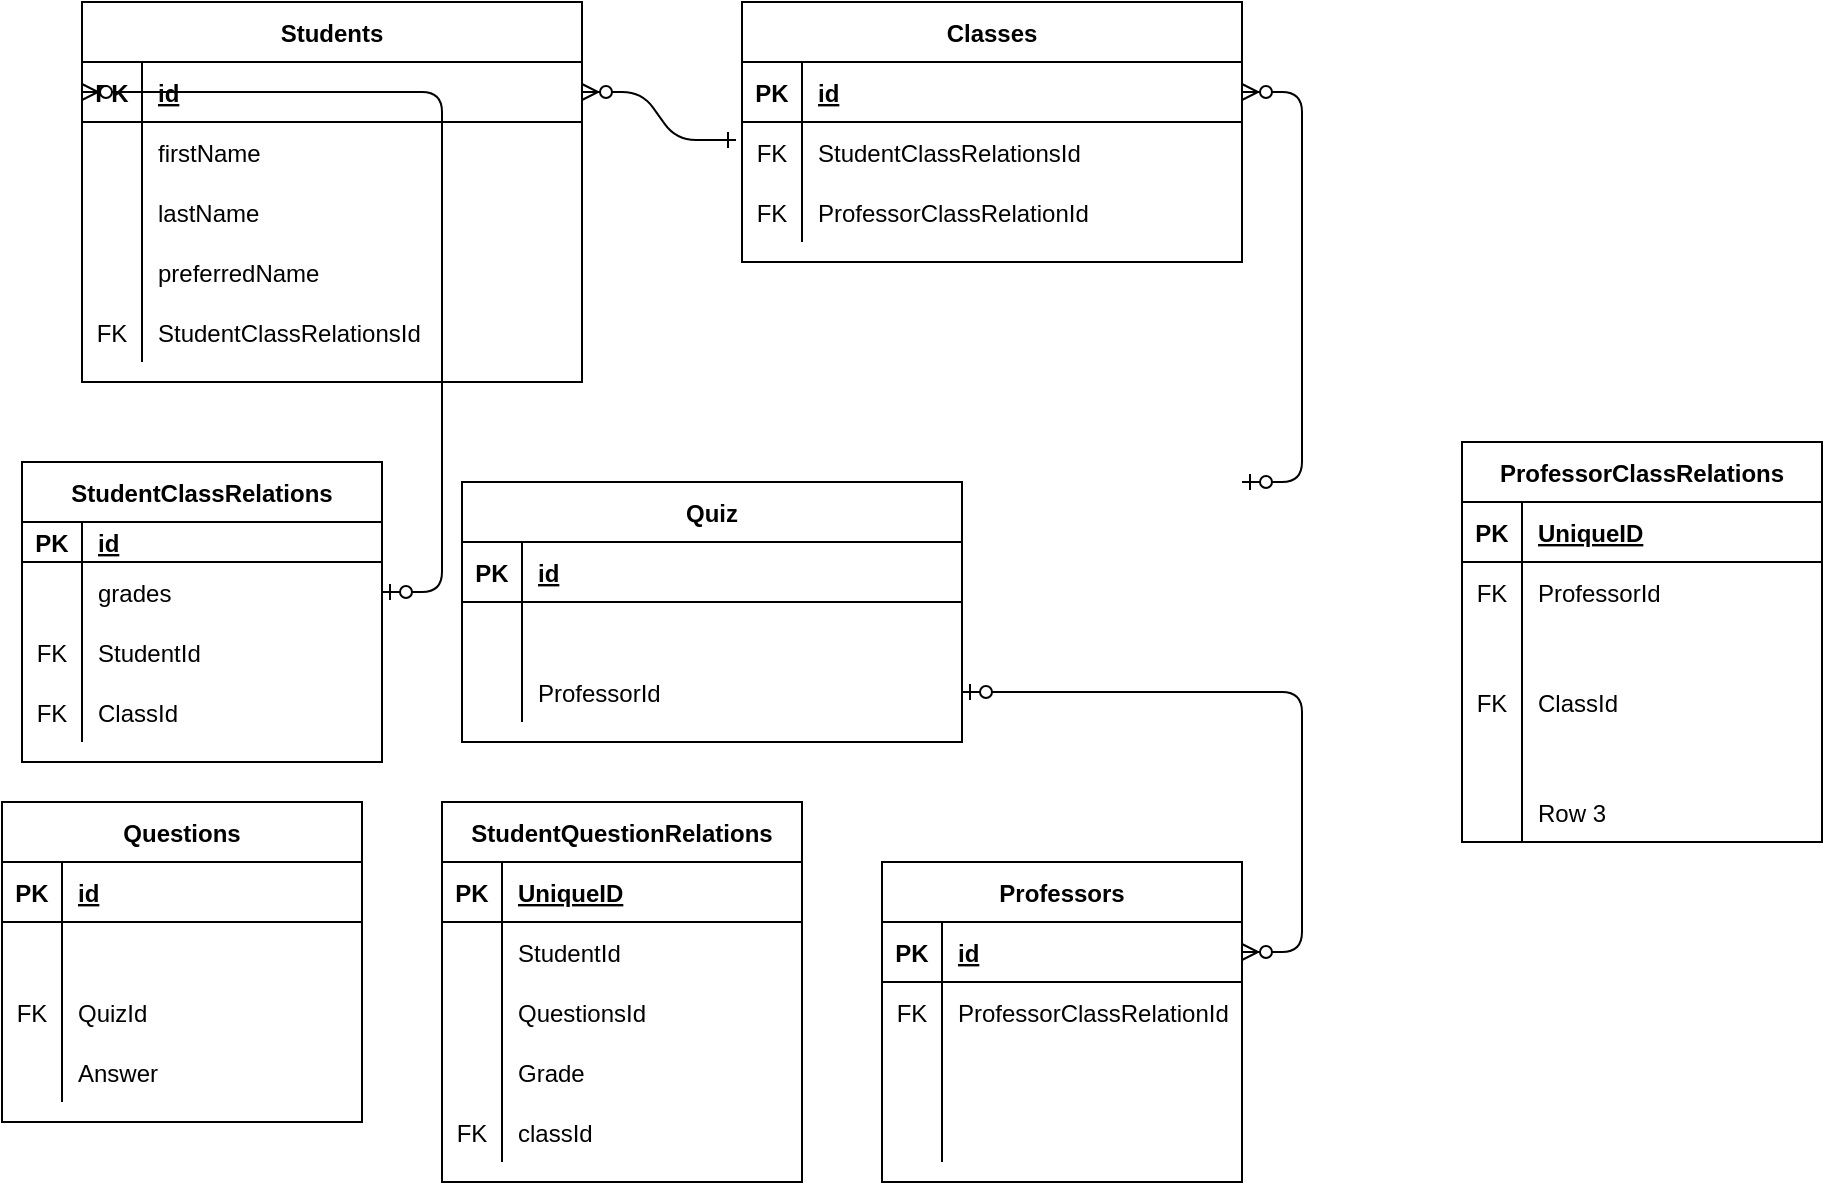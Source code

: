 <mxfile version="14.9.4" type="github">
  <diagram id="R2lEEEUBdFMjLlhIrx00" name="Page-1">
    <mxGraphModel dx="946" dy="566" grid="1" gridSize="10" guides="1" tooltips="1" connect="1" arrows="1" fold="1" page="1" pageScale="1" pageWidth="850" pageHeight="1100" math="0" shadow="0" extFonts="Permanent Marker^https://fonts.googleapis.com/css?family=Permanent+Marker">
      <root>
        <mxCell id="0" />
        <mxCell id="1" parent="0" />
        <mxCell id="C-vyLk0tnHw3VtMMgP7b-1" value="" style="edgeStyle=entityRelationEdgeStyle;endArrow=ERzeroToMany;startArrow=ERone;endFill=1;startFill=0;exitX=-0.012;exitY=0.3;exitDx=0;exitDy=0;exitPerimeter=0;entryX=1;entryY=0.5;entryDx=0;entryDy=0;" parent="1" source="C-vyLk0tnHw3VtMMgP7b-6" target="C-vyLk0tnHw3VtMMgP7b-24" edge="1">
          <mxGeometry width="100" height="100" relative="1" as="geometry">
            <mxPoint x="340" y="720" as="sourcePoint" />
            <mxPoint x="410" y="210" as="targetPoint" />
          </mxGeometry>
        </mxCell>
        <mxCell id="C-vyLk0tnHw3VtMMgP7b-2" value="Classes" style="shape=table;startSize=30;container=1;collapsible=1;childLayout=tableLayout;fixedRows=1;rowLines=0;fontStyle=1;align=center;resizeLast=1;" parent="1" vertex="1">
          <mxGeometry x="450" y="120" width="250" height="130" as="geometry" />
        </mxCell>
        <mxCell id="C-vyLk0tnHw3VtMMgP7b-3" value="" style="shape=partialRectangle;collapsible=0;dropTarget=0;pointerEvents=0;fillColor=none;points=[[0,0.5],[1,0.5]];portConstraint=eastwest;top=0;left=0;right=0;bottom=1;" parent="C-vyLk0tnHw3VtMMgP7b-2" vertex="1">
          <mxGeometry y="30" width="250" height="30" as="geometry" />
        </mxCell>
        <mxCell id="C-vyLk0tnHw3VtMMgP7b-4" value="PK" style="shape=partialRectangle;overflow=hidden;connectable=0;fillColor=none;top=0;left=0;bottom=0;right=0;fontStyle=1;" parent="C-vyLk0tnHw3VtMMgP7b-3" vertex="1">
          <mxGeometry width="30" height="30" as="geometry" />
        </mxCell>
        <mxCell id="C-vyLk0tnHw3VtMMgP7b-5" value="id" style="shape=partialRectangle;overflow=hidden;connectable=0;fillColor=none;top=0;left=0;bottom=0;right=0;align=left;spacingLeft=6;fontStyle=5;" parent="C-vyLk0tnHw3VtMMgP7b-3" vertex="1">
          <mxGeometry x="30" width="220" height="30" as="geometry" />
        </mxCell>
        <mxCell id="C-vyLk0tnHw3VtMMgP7b-6" value="" style="shape=partialRectangle;collapsible=0;dropTarget=0;pointerEvents=0;fillColor=none;points=[[0,0.5],[1,0.5]];portConstraint=eastwest;top=0;left=0;right=0;bottom=0;" parent="C-vyLk0tnHw3VtMMgP7b-2" vertex="1">
          <mxGeometry y="60" width="250" height="30" as="geometry" />
        </mxCell>
        <mxCell id="C-vyLk0tnHw3VtMMgP7b-7" value="FK" style="shape=partialRectangle;overflow=hidden;connectable=0;fillColor=none;top=0;left=0;bottom=0;right=0;" parent="C-vyLk0tnHw3VtMMgP7b-6" vertex="1">
          <mxGeometry width="30" height="30" as="geometry" />
        </mxCell>
        <mxCell id="C-vyLk0tnHw3VtMMgP7b-8" value="StudentClassRelationsId" style="shape=partialRectangle;overflow=hidden;connectable=0;fillColor=none;top=0;left=0;bottom=0;right=0;align=left;spacingLeft=6;" parent="C-vyLk0tnHw3VtMMgP7b-6" vertex="1">
          <mxGeometry x="30" width="220" height="30" as="geometry" />
        </mxCell>
        <mxCell id="C-vyLk0tnHw3VtMMgP7b-9" value="" style="shape=partialRectangle;collapsible=0;dropTarget=0;pointerEvents=0;fillColor=none;points=[[0,0.5],[1,0.5]];portConstraint=eastwest;top=0;left=0;right=0;bottom=0;" parent="C-vyLk0tnHw3VtMMgP7b-2" vertex="1">
          <mxGeometry y="90" width="250" height="30" as="geometry" />
        </mxCell>
        <mxCell id="C-vyLk0tnHw3VtMMgP7b-10" value="FK" style="shape=partialRectangle;overflow=hidden;connectable=0;fillColor=none;top=0;left=0;bottom=0;right=0;" parent="C-vyLk0tnHw3VtMMgP7b-9" vertex="1">
          <mxGeometry width="30" height="30" as="geometry" />
        </mxCell>
        <mxCell id="C-vyLk0tnHw3VtMMgP7b-11" value="ProfessorClassRelationId" style="shape=partialRectangle;overflow=hidden;connectable=0;fillColor=none;top=0;left=0;bottom=0;right=0;align=left;spacingLeft=6;" parent="C-vyLk0tnHw3VtMMgP7b-9" vertex="1">
          <mxGeometry x="30" width="220" height="30" as="geometry" />
        </mxCell>
        <mxCell id="C-vyLk0tnHw3VtMMgP7b-13" value="Quiz" style="shape=table;startSize=30;container=1;collapsible=1;childLayout=tableLayout;fixedRows=1;rowLines=0;fontStyle=1;align=center;resizeLast=1;" parent="1" vertex="1">
          <mxGeometry x="310" y="360" width="250" height="130" as="geometry" />
        </mxCell>
        <mxCell id="C-vyLk0tnHw3VtMMgP7b-14" value="" style="shape=partialRectangle;collapsible=0;dropTarget=0;pointerEvents=0;fillColor=none;points=[[0,0.5],[1,0.5]];portConstraint=eastwest;top=0;left=0;right=0;bottom=1;" parent="C-vyLk0tnHw3VtMMgP7b-13" vertex="1">
          <mxGeometry y="30" width="250" height="30" as="geometry" />
        </mxCell>
        <mxCell id="C-vyLk0tnHw3VtMMgP7b-15" value="PK" style="shape=partialRectangle;overflow=hidden;connectable=0;fillColor=none;top=0;left=0;bottom=0;right=0;fontStyle=1;" parent="C-vyLk0tnHw3VtMMgP7b-14" vertex="1">
          <mxGeometry width="30" height="30" as="geometry" />
        </mxCell>
        <mxCell id="C-vyLk0tnHw3VtMMgP7b-16" value="id" style="shape=partialRectangle;overflow=hidden;connectable=0;fillColor=none;top=0;left=0;bottom=0;right=0;align=left;spacingLeft=6;fontStyle=5;" parent="C-vyLk0tnHw3VtMMgP7b-14" vertex="1">
          <mxGeometry x="30" width="220" height="30" as="geometry" />
        </mxCell>
        <mxCell id="C-vyLk0tnHw3VtMMgP7b-17" value="" style="shape=partialRectangle;collapsible=0;dropTarget=0;pointerEvents=0;fillColor=none;points=[[0,0.5],[1,0.5]];portConstraint=eastwest;top=0;left=0;right=0;bottom=0;" parent="C-vyLk0tnHw3VtMMgP7b-13" vertex="1">
          <mxGeometry y="60" width="250" height="30" as="geometry" />
        </mxCell>
        <mxCell id="C-vyLk0tnHw3VtMMgP7b-18" value="" style="shape=partialRectangle;overflow=hidden;connectable=0;fillColor=none;top=0;left=0;bottom=0;right=0;" parent="C-vyLk0tnHw3VtMMgP7b-17" vertex="1">
          <mxGeometry width="30" height="30" as="geometry" />
        </mxCell>
        <mxCell id="C-vyLk0tnHw3VtMMgP7b-19" value="" style="shape=partialRectangle;overflow=hidden;connectable=0;fillColor=none;top=0;left=0;bottom=0;right=0;align=left;spacingLeft=6;" parent="C-vyLk0tnHw3VtMMgP7b-17" vertex="1">
          <mxGeometry x="30" width="220" height="30" as="geometry" />
        </mxCell>
        <mxCell id="C-vyLk0tnHw3VtMMgP7b-20" value="" style="shape=partialRectangle;collapsible=0;dropTarget=0;pointerEvents=0;fillColor=none;points=[[0,0.5],[1,0.5]];portConstraint=eastwest;top=0;left=0;right=0;bottom=0;" parent="C-vyLk0tnHw3VtMMgP7b-13" vertex="1">
          <mxGeometry y="90" width="250" height="30" as="geometry" />
        </mxCell>
        <mxCell id="C-vyLk0tnHw3VtMMgP7b-21" value="" style="shape=partialRectangle;overflow=hidden;connectable=0;fillColor=none;top=0;left=0;bottom=0;right=0;" parent="C-vyLk0tnHw3VtMMgP7b-20" vertex="1">
          <mxGeometry width="30" height="30" as="geometry" />
        </mxCell>
        <mxCell id="C-vyLk0tnHw3VtMMgP7b-22" value="ProfessorId" style="shape=partialRectangle;overflow=hidden;connectable=0;fillColor=none;top=0;left=0;bottom=0;right=0;align=left;spacingLeft=6;" parent="C-vyLk0tnHw3VtMMgP7b-20" vertex="1">
          <mxGeometry x="30" width="220" height="30" as="geometry" />
        </mxCell>
        <mxCell id="C-vyLk0tnHw3VtMMgP7b-23" value="Students" style="shape=table;startSize=30;container=1;collapsible=1;childLayout=tableLayout;fixedRows=1;rowLines=0;fontStyle=1;align=center;resizeLast=1;" parent="1" vertex="1">
          <mxGeometry x="120" y="120" width="250" height="190" as="geometry" />
        </mxCell>
        <mxCell id="C-vyLk0tnHw3VtMMgP7b-24" value="" style="shape=partialRectangle;collapsible=0;dropTarget=0;pointerEvents=0;fillColor=none;points=[[0,0.5],[1,0.5]];portConstraint=eastwest;top=0;left=0;right=0;bottom=1;" parent="C-vyLk0tnHw3VtMMgP7b-23" vertex="1">
          <mxGeometry y="30" width="250" height="30" as="geometry" />
        </mxCell>
        <mxCell id="C-vyLk0tnHw3VtMMgP7b-25" value="PK" style="shape=partialRectangle;overflow=hidden;connectable=0;fillColor=none;top=0;left=0;bottom=0;right=0;fontStyle=1;" parent="C-vyLk0tnHw3VtMMgP7b-24" vertex="1">
          <mxGeometry width="30" height="30" as="geometry" />
        </mxCell>
        <mxCell id="C-vyLk0tnHw3VtMMgP7b-26" value="id" style="shape=partialRectangle;overflow=hidden;connectable=0;fillColor=none;top=0;left=0;bottom=0;right=0;align=left;spacingLeft=6;fontStyle=5;" parent="C-vyLk0tnHw3VtMMgP7b-24" vertex="1">
          <mxGeometry x="30" width="220" height="30" as="geometry" />
        </mxCell>
        <mxCell id="C-vyLk0tnHw3VtMMgP7b-27" value="" style="shape=partialRectangle;collapsible=0;dropTarget=0;pointerEvents=0;fillColor=none;points=[[0,0.5],[1,0.5]];portConstraint=eastwest;top=0;left=0;right=0;bottom=0;" parent="C-vyLk0tnHw3VtMMgP7b-23" vertex="1">
          <mxGeometry y="60" width="250" height="30" as="geometry" />
        </mxCell>
        <mxCell id="C-vyLk0tnHw3VtMMgP7b-28" value="" style="shape=partialRectangle;overflow=hidden;connectable=0;fillColor=none;top=0;left=0;bottom=0;right=0;" parent="C-vyLk0tnHw3VtMMgP7b-27" vertex="1">
          <mxGeometry width="30" height="30" as="geometry" />
        </mxCell>
        <mxCell id="C-vyLk0tnHw3VtMMgP7b-29" value="firstName" style="shape=partialRectangle;overflow=hidden;connectable=0;fillColor=none;top=0;left=0;bottom=0;right=0;align=left;spacingLeft=6;" parent="C-vyLk0tnHw3VtMMgP7b-27" vertex="1">
          <mxGeometry x="30" width="220" height="30" as="geometry" />
        </mxCell>
        <mxCell id="ebTc3MK6ut321CXiyB3T-9" style="shape=partialRectangle;collapsible=0;dropTarget=0;pointerEvents=0;fillColor=none;points=[[0,0.5],[1,0.5]];portConstraint=eastwest;top=0;left=0;right=0;bottom=0;" parent="C-vyLk0tnHw3VtMMgP7b-23" vertex="1">
          <mxGeometry y="90" width="250" height="30" as="geometry" />
        </mxCell>
        <mxCell id="ebTc3MK6ut321CXiyB3T-10" style="shape=partialRectangle;overflow=hidden;connectable=0;fillColor=none;top=0;left=0;bottom=0;right=0;" parent="ebTc3MK6ut321CXiyB3T-9" vertex="1">
          <mxGeometry width="30" height="30" as="geometry" />
        </mxCell>
        <mxCell id="ebTc3MK6ut321CXiyB3T-11" value="lastName" style="shape=partialRectangle;overflow=hidden;connectable=0;fillColor=none;top=0;left=0;bottom=0;right=0;align=left;spacingLeft=6;" parent="ebTc3MK6ut321CXiyB3T-9" vertex="1">
          <mxGeometry x="30" width="220" height="30" as="geometry" />
        </mxCell>
        <mxCell id="ebTc3MK6ut321CXiyB3T-12" style="shape=partialRectangle;collapsible=0;dropTarget=0;pointerEvents=0;fillColor=none;points=[[0,0.5],[1,0.5]];portConstraint=eastwest;top=0;left=0;right=0;bottom=0;" parent="C-vyLk0tnHw3VtMMgP7b-23" vertex="1">
          <mxGeometry y="120" width="250" height="30" as="geometry" />
        </mxCell>
        <mxCell id="ebTc3MK6ut321CXiyB3T-13" style="shape=partialRectangle;overflow=hidden;connectable=0;fillColor=none;top=0;left=0;bottom=0;right=0;" parent="ebTc3MK6ut321CXiyB3T-12" vertex="1">
          <mxGeometry width="30" height="30" as="geometry" />
        </mxCell>
        <mxCell id="ebTc3MK6ut321CXiyB3T-14" value="preferredName" style="shape=partialRectangle;overflow=hidden;connectable=0;fillColor=none;top=0;left=0;bottom=0;right=0;align=left;spacingLeft=6;" parent="ebTc3MK6ut321CXiyB3T-12" vertex="1">
          <mxGeometry x="30" width="220" height="30" as="geometry" />
        </mxCell>
        <mxCell id="ebTc3MK6ut321CXiyB3T-15" style="shape=partialRectangle;collapsible=0;dropTarget=0;pointerEvents=0;fillColor=none;points=[[0,0.5],[1,0.5]];portConstraint=eastwest;top=0;left=0;right=0;bottom=0;" parent="C-vyLk0tnHw3VtMMgP7b-23" vertex="1">
          <mxGeometry y="150" width="250" height="30" as="geometry" />
        </mxCell>
        <mxCell id="ebTc3MK6ut321CXiyB3T-16" value="FK" style="shape=partialRectangle;overflow=hidden;connectable=0;fillColor=none;top=0;left=0;bottom=0;right=0;" parent="ebTc3MK6ut321CXiyB3T-15" vertex="1">
          <mxGeometry width="30" height="30" as="geometry" />
        </mxCell>
        <mxCell id="ebTc3MK6ut321CXiyB3T-17" value="StudentClassRelationsId" style="shape=partialRectangle;overflow=hidden;connectable=0;fillColor=none;top=0;left=0;bottom=0;right=0;align=left;spacingLeft=6;" parent="ebTc3MK6ut321CXiyB3T-15" vertex="1">
          <mxGeometry x="30" width="220" height="30" as="geometry" />
        </mxCell>
        <mxCell id="ebTc3MK6ut321CXiyB3T-18" value="StudentClassRelations" style="shape=table;startSize=30;container=1;collapsible=1;childLayout=tableLayout;fixedRows=1;rowLines=0;fontStyle=1;align=center;resizeLast=1;" parent="1" vertex="1">
          <mxGeometry x="90" y="350" width="180" height="150" as="geometry" />
        </mxCell>
        <mxCell id="ebTc3MK6ut321CXiyB3T-19" value="" style="shape=partialRectangle;collapsible=0;dropTarget=0;pointerEvents=0;fillColor=none;top=0;left=0;bottom=1;right=0;points=[[0,0.5],[1,0.5]];portConstraint=eastwest;" parent="ebTc3MK6ut321CXiyB3T-18" vertex="1">
          <mxGeometry y="30" width="180" height="20" as="geometry" />
        </mxCell>
        <mxCell id="ebTc3MK6ut321CXiyB3T-20" value="PK" style="shape=partialRectangle;connectable=0;fillColor=none;top=0;left=0;bottom=0;right=0;fontStyle=1;overflow=hidden;" parent="ebTc3MK6ut321CXiyB3T-19" vertex="1">
          <mxGeometry width="30" height="20" as="geometry" />
        </mxCell>
        <mxCell id="ebTc3MK6ut321CXiyB3T-21" value="id" style="shape=partialRectangle;connectable=0;fillColor=none;top=0;left=0;bottom=0;right=0;align=left;spacingLeft=6;fontStyle=5;overflow=hidden;" parent="ebTc3MK6ut321CXiyB3T-19" vertex="1">
          <mxGeometry x="30" width="150" height="20" as="geometry" />
        </mxCell>
        <mxCell id="ebTc3MK6ut321CXiyB3T-22" value="" style="shape=partialRectangle;collapsible=0;dropTarget=0;pointerEvents=0;fillColor=none;top=0;left=0;bottom=0;right=0;points=[[0,0.5],[1,0.5]];portConstraint=eastwest;" parent="ebTc3MK6ut321CXiyB3T-18" vertex="1">
          <mxGeometry y="50" width="180" height="30" as="geometry" />
        </mxCell>
        <mxCell id="ebTc3MK6ut321CXiyB3T-23" value="" style="shape=partialRectangle;connectable=0;fillColor=none;top=0;left=0;bottom=0;right=0;editable=1;overflow=hidden;" parent="ebTc3MK6ut321CXiyB3T-22" vertex="1">
          <mxGeometry width="30" height="30" as="geometry" />
        </mxCell>
        <mxCell id="ebTc3MK6ut321CXiyB3T-24" value="grades" style="shape=partialRectangle;connectable=0;fillColor=none;top=0;left=0;bottom=0;right=0;align=left;spacingLeft=6;overflow=hidden;" parent="ebTc3MK6ut321CXiyB3T-22" vertex="1">
          <mxGeometry x="30" width="150" height="30" as="geometry" />
        </mxCell>
        <mxCell id="ebTc3MK6ut321CXiyB3T-25" value="" style="shape=partialRectangle;collapsible=0;dropTarget=0;pointerEvents=0;fillColor=none;top=0;left=0;bottom=0;right=0;points=[[0,0.5],[1,0.5]];portConstraint=eastwest;" parent="ebTc3MK6ut321CXiyB3T-18" vertex="1">
          <mxGeometry y="80" width="180" height="30" as="geometry" />
        </mxCell>
        <mxCell id="ebTc3MK6ut321CXiyB3T-26" value="FK" style="shape=partialRectangle;connectable=0;fillColor=none;top=0;left=0;bottom=0;right=0;editable=1;overflow=hidden;" parent="ebTc3MK6ut321CXiyB3T-25" vertex="1">
          <mxGeometry width="30" height="30" as="geometry" />
        </mxCell>
        <mxCell id="ebTc3MK6ut321CXiyB3T-27" value="StudentId" style="shape=partialRectangle;connectable=0;fillColor=none;top=0;left=0;bottom=0;right=0;align=left;spacingLeft=6;overflow=hidden;" parent="ebTc3MK6ut321CXiyB3T-25" vertex="1">
          <mxGeometry x="30" width="150" height="30" as="geometry" />
        </mxCell>
        <mxCell id="ebTc3MK6ut321CXiyB3T-28" value="" style="shape=partialRectangle;collapsible=0;dropTarget=0;pointerEvents=0;fillColor=none;top=0;left=0;bottom=0;right=0;points=[[0,0.5],[1,0.5]];portConstraint=eastwest;" parent="ebTc3MK6ut321CXiyB3T-18" vertex="1">
          <mxGeometry y="110" width="180" height="30" as="geometry" />
        </mxCell>
        <mxCell id="ebTc3MK6ut321CXiyB3T-29" value="FK" style="shape=partialRectangle;connectable=0;fillColor=none;top=0;left=0;bottom=0;right=0;editable=1;overflow=hidden;" parent="ebTc3MK6ut321CXiyB3T-28" vertex="1">
          <mxGeometry width="30" height="30" as="geometry" />
        </mxCell>
        <mxCell id="ebTc3MK6ut321CXiyB3T-30" value="ClassId" style="shape=partialRectangle;connectable=0;fillColor=none;top=0;left=0;bottom=0;right=0;align=left;spacingLeft=6;overflow=hidden;" parent="ebTc3MK6ut321CXiyB3T-28" vertex="1">
          <mxGeometry x="30" width="150" height="30" as="geometry" />
        </mxCell>
        <mxCell id="ebTc3MK6ut321CXiyB3T-44" value="Questions" style="shape=table;startSize=30;container=1;collapsible=1;childLayout=tableLayout;fixedRows=1;rowLines=0;fontStyle=1;align=center;resizeLast=1;" parent="1" vertex="1">
          <mxGeometry x="80" y="520" width="180" height="160" as="geometry" />
        </mxCell>
        <mxCell id="ebTc3MK6ut321CXiyB3T-45" value="" style="shape=partialRectangle;collapsible=0;dropTarget=0;pointerEvents=0;fillColor=none;top=0;left=0;bottom=1;right=0;points=[[0,0.5],[1,0.5]];portConstraint=eastwest;" parent="ebTc3MK6ut321CXiyB3T-44" vertex="1">
          <mxGeometry y="30" width="180" height="30" as="geometry" />
        </mxCell>
        <mxCell id="ebTc3MK6ut321CXiyB3T-46" value="PK" style="shape=partialRectangle;connectable=0;fillColor=none;top=0;left=0;bottom=0;right=0;fontStyle=1;overflow=hidden;" parent="ebTc3MK6ut321CXiyB3T-45" vertex="1">
          <mxGeometry width="30" height="30" as="geometry" />
        </mxCell>
        <mxCell id="ebTc3MK6ut321CXiyB3T-47" value="id" style="shape=partialRectangle;connectable=0;fillColor=none;top=0;left=0;bottom=0;right=0;align=left;spacingLeft=6;fontStyle=5;overflow=hidden;" parent="ebTc3MK6ut321CXiyB3T-45" vertex="1">
          <mxGeometry x="30" width="150" height="30" as="geometry" />
        </mxCell>
        <mxCell id="ebTc3MK6ut321CXiyB3T-48" value="" style="shape=partialRectangle;collapsible=0;dropTarget=0;pointerEvents=0;fillColor=none;top=0;left=0;bottom=0;right=0;points=[[0,0.5],[1,0.5]];portConstraint=eastwest;" parent="ebTc3MK6ut321CXiyB3T-44" vertex="1">
          <mxGeometry y="60" width="180" height="30" as="geometry" />
        </mxCell>
        <mxCell id="ebTc3MK6ut321CXiyB3T-49" value="" style="shape=partialRectangle;connectable=0;fillColor=none;top=0;left=0;bottom=0;right=0;editable=1;overflow=hidden;" parent="ebTc3MK6ut321CXiyB3T-48" vertex="1">
          <mxGeometry width="30" height="30" as="geometry" />
        </mxCell>
        <mxCell id="ebTc3MK6ut321CXiyB3T-50" value="" style="shape=partialRectangle;connectable=0;fillColor=none;top=0;left=0;bottom=0;right=0;align=left;spacingLeft=6;overflow=hidden;" parent="ebTc3MK6ut321CXiyB3T-48" vertex="1">
          <mxGeometry x="30" width="150" height="30" as="geometry" />
        </mxCell>
        <mxCell id="ebTc3MK6ut321CXiyB3T-51" value="" style="shape=partialRectangle;collapsible=0;dropTarget=0;pointerEvents=0;fillColor=none;top=0;left=0;bottom=0;right=0;points=[[0,0.5],[1,0.5]];portConstraint=eastwest;" parent="ebTc3MK6ut321CXiyB3T-44" vertex="1">
          <mxGeometry y="90" width="180" height="30" as="geometry" />
        </mxCell>
        <mxCell id="ebTc3MK6ut321CXiyB3T-52" value="FK" style="shape=partialRectangle;connectable=0;fillColor=none;top=0;left=0;bottom=0;right=0;editable=1;overflow=hidden;" parent="ebTc3MK6ut321CXiyB3T-51" vertex="1">
          <mxGeometry width="30" height="30" as="geometry" />
        </mxCell>
        <mxCell id="ebTc3MK6ut321CXiyB3T-53" value="QuizId" style="shape=partialRectangle;connectable=0;fillColor=none;top=0;left=0;bottom=0;right=0;align=left;spacingLeft=6;overflow=hidden;" parent="ebTc3MK6ut321CXiyB3T-51" vertex="1">
          <mxGeometry x="30" width="150" height="30" as="geometry" />
        </mxCell>
        <mxCell id="ebTc3MK6ut321CXiyB3T-54" value="" style="shape=partialRectangle;collapsible=0;dropTarget=0;pointerEvents=0;fillColor=none;top=0;left=0;bottom=0;right=0;points=[[0,0.5],[1,0.5]];portConstraint=eastwest;" parent="ebTc3MK6ut321CXiyB3T-44" vertex="1">
          <mxGeometry y="120" width="180" height="30" as="geometry" />
        </mxCell>
        <mxCell id="ebTc3MK6ut321CXiyB3T-55" value="" style="shape=partialRectangle;connectable=0;fillColor=none;top=0;left=0;bottom=0;right=0;editable=1;overflow=hidden;" parent="ebTc3MK6ut321CXiyB3T-54" vertex="1">
          <mxGeometry width="30" height="30" as="geometry" />
        </mxCell>
        <mxCell id="ebTc3MK6ut321CXiyB3T-56" value="Answer" style="shape=partialRectangle;connectable=0;fillColor=none;top=0;left=0;bottom=0;right=0;align=left;spacingLeft=6;overflow=hidden;" parent="ebTc3MK6ut321CXiyB3T-54" vertex="1">
          <mxGeometry x="30" width="150" height="30" as="geometry" />
        </mxCell>
        <mxCell id="ebTc3MK6ut321CXiyB3T-57" value="" style="edgeStyle=entityRelationEdgeStyle;fontSize=12;html=1;endArrow=ERzeroToMany;startArrow=ERzeroToOne;entryX=1;entryY=0.5;entryDx=0;entryDy=0;" parent="1" target="C-vyLk0tnHw3VtMMgP7b-3" edge="1">
          <mxGeometry width="100" height="100" relative="1" as="geometry">
            <mxPoint x="700" y="360" as="sourcePoint" />
            <mxPoint x="810" y="230" as="targetPoint" />
          </mxGeometry>
        </mxCell>
        <mxCell id="ebTc3MK6ut321CXiyB3T-60" value="" style="edgeStyle=entityRelationEdgeStyle;fontSize=12;html=1;endArrow=ERzeroToMany;startArrow=ERzeroToOne;entryX=0;entryY=0.5;entryDx=0;entryDy=0;" parent="1" source="ebTc3MK6ut321CXiyB3T-22" target="C-vyLk0tnHw3VtMMgP7b-24" edge="1">
          <mxGeometry width="100" height="100" relative="1" as="geometry">
            <mxPoint x="110" y="485" as="sourcePoint" />
            <mxPoint x="140" y="440" as="targetPoint" />
          </mxGeometry>
        </mxCell>
        <mxCell id="ebTc3MK6ut321CXiyB3T-61" value="Professors" style="shape=table;startSize=30;container=1;collapsible=1;childLayout=tableLayout;fixedRows=1;rowLines=0;fontStyle=1;align=center;resizeLast=1;" parent="1" vertex="1">
          <mxGeometry x="520" y="550" width="180" height="160" as="geometry" />
        </mxCell>
        <mxCell id="ebTc3MK6ut321CXiyB3T-62" value="" style="shape=partialRectangle;collapsible=0;dropTarget=0;pointerEvents=0;fillColor=none;top=0;left=0;bottom=1;right=0;points=[[0,0.5],[1,0.5]];portConstraint=eastwest;" parent="ebTc3MK6ut321CXiyB3T-61" vertex="1">
          <mxGeometry y="30" width="180" height="30" as="geometry" />
        </mxCell>
        <mxCell id="ebTc3MK6ut321CXiyB3T-63" value="PK" style="shape=partialRectangle;connectable=0;fillColor=none;top=0;left=0;bottom=0;right=0;fontStyle=1;overflow=hidden;" parent="ebTc3MK6ut321CXiyB3T-62" vertex="1">
          <mxGeometry width="30" height="30" as="geometry" />
        </mxCell>
        <mxCell id="ebTc3MK6ut321CXiyB3T-64" value="id" style="shape=partialRectangle;connectable=0;fillColor=none;top=0;left=0;bottom=0;right=0;align=left;spacingLeft=6;fontStyle=5;overflow=hidden;" parent="ebTc3MK6ut321CXiyB3T-62" vertex="1">
          <mxGeometry x="30" width="150" height="30" as="geometry" />
        </mxCell>
        <mxCell id="ebTc3MK6ut321CXiyB3T-65" value="" style="shape=partialRectangle;collapsible=0;dropTarget=0;pointerEvents=0;fillColor=none;top=0;left=0;bottom=0;right=0;points=[[0,0.5],[1,0.5]];portConstraint=eastwest;" parent="ebTc3MK6ut321CXiyB3T-61" vertex="1">
          <mxGeometry y="60" width="180" height="30" as="geometry" />
        </mxCell>
        <mxCell id="ebTc3MK6ut321CXiyB3T-66" value="FK" style="shape=partialRectangle;connectable=0;fillColor=none;top=0;left=0;bottom=0;right=0;editable=1;overflow=hidden;" parent="ebTc3MK6ut321CXiyB3T-65" vertex="1">
          <mxGeometry width="30" height="30" as="geometry" />
        </mxCell>
        <mxCell id="ebTc3MK6ut321CXiyB3T-67" value="ProfessorClassRelationId" style="shape=partialRectangle;connectable=0;fillColor=none;top=0;left=0;bottom=0;right=0;align=left;spacingLeft=6;overflow=hidden;" parent="ebTc3MK6ut321CXiyB3T-65" vertex="1">
          <mxGeometry x="30" width="150" height="30" as="geometry" />
        </mxCell>
        <mxCell id="ebTc3MK6ut321CXiyB3T-68" value="" style="shape=partialRectangle;collapsible=0;dropTarget=0;pointerEvents=0;fillColor=none;top=0;left=0;bottom=0;right=0;points=[[0,0.5],[1,0.5]];portConstraint=eastwest;" parent="ebTc3MK6ut321CXiyB3T-61" vertex="1">
          <mxGeometry y="90" width="180" height="30" as="geometry" />
        </mxCell>
        <mxCell id="ebTc3MK6ut321CXiyB3T-69" value="" style="shape=partialRectangle;connectable=0;fillColor=none;top=0;left=0;bottom=0;right=0;editable=1;overflow=hidden;" parent="ebTc3MK6ut321CXiyB3T-68" vertex="1">
          <mxGeometry width="30" height="30" as="geometry" />
        </mxCell>
        <mxCell id="ebTc3MK6ut321CXiyB3T-70" value="" style="shape=partialRectangle;connectable=0;fillColor=none;top=0;left=0;bottom=0;right=0;align=left;spacingLeft=6;overflow=hidden;" parent="ebTc3MK6ut321CXiyB3T-68" vertex="1">
          <mxGeometry x="30" width="150" height="30" as="geometry" />
        </mxCell>
        <mxCell id="ebTc3MK6ut321CXiyB3T-71" value="" style="shape=partialRectangle;collapsible=0;dropTarget=0;pointerEvents=0;fillColor=none;top=0;left=0;bottom=0;right=0;points=[[0,0.5],[1,0.5]];portConstraint=eastwest;" parent="ebTc3MK6ut321CXiyB3T-61" vertex="1">
          <mxGeometry y="120" width="180" height="30" as="geometry" />
        </mxCell>
        <mxCell id="ebTc3MK6ut321CXiyB3T-72" value="" style="shape=partialRectangle;connectable=0;fillColor=none;top=0;left=0;bottom=0;right=0;editable=1;overflow=hidden;" parent="ebTc3MK6ut321CXiyB3T-71" vertex="1">
          <mxGeometry width="30" height="30" as="geometry" />
        </mxCell>
        <mxCell id="ebTc3MK6ut321CXiyB3T-73" value="" style="shape=partialRectangle;connectable=0;fillColor=none;top=0;left=0;bottom=0;right=0;align=left;spacingLeft=6;overflow=hidden;" parent="ebTc3MK6ut321CXiyB3T-71" vertex="1">
          <mxGeometry x="30" width="150" height="30" as="geometry" />
        </mxCell>
        <mxCell id="ebTc3MK6ut321CXiyB3T-74" value="" style="edgeStyle=entityRelationEdgeStyle;fontSize=12;html=1;endArrow=ERzeroToMany;startArrow=ERzeroToOne;" parent="1" source="C-vyLk0tnHw3VtMMgP7b-20" target="ebTc3MK6ut321CXiyB3T-62" edge="1">
          <mxGeometry width="100" height="100" relative="1" as="geometry">
            <mxPoint x="370" y="460" as="sourcePoint" />
            <mxPoint x="470" y="360" as="targetPoint" />
          </mxGeometry>
        </mxCell>
        <mxCell id="uGUxRZhPvv02GOkVL_rY-1" value="StudentQuestionRelations" style="shape=table;startSize=30;container=1;collapsible=1;childLayout=tableLayout;fixedRows=1;rowLines=0;fontStyle=1;align=center;resizeLast=1;" vertex="1" parent="1">
          <mxGeometry x="300" y="520" width="180" height="190" as="geometry" />
        </mxCell>
        <mxCell id="uGUxRZhPvv02GOkVL_rY-2" value="" style="shape=partialRectangle;collapsible=0;dropTarget=0;pointerEvents=0;fillColor=none;top=0;left=0;bottom=1;right=0;points=[[0,0.5],[1,0.5]];portConstraint=eastwest;" vertex="1" parent="uGUxRZhPvv02GOkVL_rY-1">
          <mxGeometry y="30" width="180" height="30" as="geometry" />
        </mxCell>
        <mxCell id="uGUxRZhPvv02GOkVL_rY-3" value="PK" style="shape=partialRectangle;connectable=0;fillColor=none;top=0;left=0;bottom=0;right=0;fontStyle=1;overflow=hidden;" vertex="1" parent="uGUxRZhPvv02GOkVL_rY-2">
          <mxGeometry width="30" height="30" as="geometry" />
        </mxCell>
        <mxCell id="uGUxRZhPvv02GOkVL_rY-4" value="UniqueID" style="shape=partialRectangle;connectable=0;fillColor=none;top=0;left=0;bottom=0;right=0;align=left;spacingLeft=6;fontStyle=5;overflow=hidden;" vertex="1" parent="uGUxRZhPvv02GOkVL_rY-2">
          <mxGeometry x="30" width="150" height="30" as="geometry" />
        </mxCell>
        <mxCell id="uGUxRZhPvv02GOkVL_rY-5" value="" style="shape=partialRectangle;collapsible=0;dropTarget=0;pointerEvents=0;fillColor=none;top=0;left=0;bottom=0;right=0;points=[[0,0.5],[1,0.5]];portConstraint=eastwest;" vertex="1" parent="uGUxRZhPvv02GOkVL_rY-1">
          <mxGeometry y="60" width="180" height="30" as="geometry" />
        </mxCell>
        <mxCell id="uGUxRZhPvv02GOkVL_rY-6" value="" style="shape=partialRectangle;connectable=0;fillColor=none;top=0;left=0;bottom=0;right=0;editable=1;overflow=hidden;" vertex="1" parent="uGUxRZhPvv02GOkVL_rY-5">
          <mxGeometry width="30" height="30" as="geometry" />
        </mxCell>
        <mxCell id="uGUxRZhPvv02GOkVL_rY-7" value="StudentId" style="shape=partialRectangle;connectable=0;fillColor=none;top=0;left=0;bottom=0;right=0;align=left;spacingLeft=6;overflow=hidden;" vertex="1" parent="uGUxRZhPvv02GOkVL_rY-5">
          <mxGeometry x="30" width="150" height="30" as="geometry" />
        </mxCell>
        <mxCell id="uGUxRZhPvv02GOkVL_rY-8" value="" style="shape=partialRectangle;collapsible=0;dropTarget=0;pointerEvents=0;fillColor=none;top=0;left=0;bottom=0;right=0;points=[[0,0.5],[1,0.5]];portConstraint=eastwest;" vertex="1" parent="uGUxRZhPvv02GOkVL_rY-1">
          <mxGeometry y="90" width="180" height="30" as="geometry" />
        </mxCell>
        <mxCell id="uGUxRZhPvv02GOkVL_rY-9" value="" style="shape=partialRectangle;connectable=0;fillColor=none;top=0;left=0;bottom=0;right=0;editable=1;overflow=hidden;" vertex="1" parent="uGUxRZhPvv02GOkVL_rY-8">
          <mxGeometry width="30" height="30" as="geometry" />
        </mxCell>
        <mxCell id="uGUxRZhPvv02GOkVL_rY-10" value="QuestionsId" style="shape=partialRectangle;connectable=0;fillColor=none;top=0;left=0;bottom=0;right=0;align=left;spacingLeft=6;overflow=hidden;" vertex="1" parent="uGUxRZhPvv02GOkVL_rY-8">
          <mxGeometry x="30" width="150" height="30" as="geometry" />
        </mxCell>
        <mxCell id="uGUxRZhPvv02GOkVL_rY-11" value="" style="shape=partialRectangle;collapsible=0;dropTarget=0;pointerEvents=0;fillColor=none;top=0;left=0;bottom=0;right=0;points=[[0,0.5],[1,0.5]];portConstraint=eastwest;" vertex="1" parent="uGUxRZhPvv02GOkVL_rY-1">
          <mxGeometry y="120" width="180" height="30" as="geometry" />
        </mxCell>
        <mxCell id="uGUxRZhPvv02GOkVL_rY-12" value="" style="shape=partialRectangle;connectable=0;fillColor=none;top=0;left=0;bottom=0;right=0;editable=1;overflow=hidden;" vertex="1" parent="uGUxRZhPvv02GOkVL_rY-11">
          <mxGeometry width="30" height="30" as="geometry" />
        </mxCell>
        <mxCell id="uGUxRZhPvv02GOkVL_rY-13" value="Grade" style="shape=partialRectangle;connectable=0;fillColor=none;top=0;left=0;bottom=0;right=0;align=left;spacingLeft=6;overflow=hidden;" vertex="1" parent="uGUxRZhPvv02GOkVL_rY-11">
          <mxGeometry x="30" width="150" height="30" as="geometry" />
        </mxCell>
        <mxCell id="uGUxRZhPvv02GOkVL_rY-27" style="shape=partialRectangle;collapsible=0;dropTarget=0;pointerEvents=0;fillColor=none;top=0;left=0;bottom=0;right=0;points=[[0,0.5],[1,0.5]];portConstraint=eastwest;" vertex="1" parent="uGUxRZhPvv02GOkVL_rY-1">
          <mxGeometry y="150" width="180" height="30" as="geometry" />
        </mxCell>
        <mxCell id="uGUxRZhPvv02GOkVL_rY-28" value="FK" style="shape=partialRectangle;connectable=0;fillColor=none;top=0;left=0;bottom=0;right=0;editable=1;overflow=hidden;" vertex="1" parent="uGUxRZhPvv02GOkVL_rY-27">
          <mxGeometry width="30" height="30" as="geometry" />
        </mxCell>
        <mxCell id="uGUxRZhPvv02GOkVL_rY-29" value="classId" style="shape=partialRectangle;connectable=0;fillColor=none;top=0;left=0;bottom=0;right=0;align=left;spacingLeft=6;overflow=hidden;" vertex="1" parent="uGUxRZhPvv02GOkVL_rY-27">
          <mxGeometry x="30" width="150" height="30" as="geometry" />
        </mxCell>
        <mxCell id="uGUxRZhPvv02GOkVL_rY-34" value="ProfessorClassRelations" style="shape=table;startSize=30;container=1;collapsible=1;childLayout=tableLayout;fixedRows=1;rowLines=0;fontStyle=1;align=center;resizeLast=1;" vertex="1" parent="1">
          <mxGeometry x="810" y="340" width="180" height="200" as="geometry" />
        </mxCell>
        <mxCell id="uGUxRZhPvv02GOkVL_rY-35" value="" style="shape=partialRectangle;collapsible=0;dropTarget=0;pointerEvents=0;fillColor=none;top=0;left=0;bottom=1;right=0;points=[[0,0.5],[1,0.5]];portConstraint=eastwest;" vertex="1" parent="uGUxRZhPvv02GOkVL_rY-34">
          <mxGeometry y="30" width="180" height="30" as="geometry" />
        </mxCell>
        <mxCell id="uGUxRZhPvv02GOkVL_rY-36" value="PK" style="shape=partialRectangle;connectable=0;fillColor=none;top=0;left=0;bottom=0;right=0;fontStyle=1;overflow=hidden;" vertex="1" parent="uGUxRZhPvv02GOkVL_rY-35">
          <mxGeometry width="30" height="30" as="geometry" />
        </mxCell>
        <mxCell id="uGUxRZhPvv02GOkVL_rY-37" value="UniqueID" style="shape=partialRectangle;connectable=0;fillColor=none;top=0;left=0;bottom=0;right=0;align=left;spacingLeft=6;fontStyle=5;overflow=hidden;" vertex="1" parent="uGUxRZhPvv02GOkVL_rY-35">
          <mxGeometry x="30" width="150" height="30" as="geometry" />
        </mxCell>
        <mxCell id="uGUxRZhPvv02GOkVL_rY-38" value="" style="shape=partialRectangle;collapsible=0;dropTarget=0;pointerEvents=0;fillColor=none;top=0;left=0;bottom=0;right=0;points=[[0,0.5],[1,0.5]];portConstraint=eastwest;" vertex="1" parent="uGUxRZhPvv02GOkVL_rY-34">
          <mxGeometry y="60" width="180" height="30" as="geometry" />
        </mxCell>
        <mxCell id="uGUxRZhPvv02GOkVL_rY-39" value="FK" style="shape=partialRectangle;connectable=0;fillColor=none;top=0;left=0;bottom=0;right=0;editable=1;overflow=hidden;" vertex="1" parent="uGUxRZhPvv02GOkVL_rY-38">
          <mxGeometry width="30" height="30" as="geometry" />
        </mxCell>
        <mxCell id="uGUxRZhPvv02GOkVL_rY-40" value="ProfessorId" style="shape=partialRectangle;connectable=0;fillColor=none;top=0;left=0;bottom=0;right=0;align=left;spacingLeft=6;overflow=hidden;" vertex="1" parent="uGUxRZhPvv02GOkVL_rY-38">
          <mxGeometry x="30" width="150" height="30" as="geometry" />
        </mxCell>
        <mxCell id="uGUxRZhPvv02GOkVL_rY-41" value="" style="shape=partialRectangle;collapsible=0;dropTarget=0;pointerEvents=0;fillColor=none;top=0;left=0;bottom=0;right=0;points=[[0,0.5],[1,0.5]];portConstraint=eastwest;" vertex="1" parent="uGUxRZhPvv02GOkVL_rY-34">
          <mxGeometry y="90" width="180" height="80" as="geometry" />
        </mxCell>
        <mxCell id="uGUxRZhPvv02GOkVL_rY-42" value="FK" style="shape=partialRectangle;connectable=0;fillColor=none;top=0;left=0;bottom=0;right=0;editable=1;overflow=hidden;" vertex="1" parent="uGUxRZhPvv02GOkVL_rY-41">
          <mxGeometry width="30" height="80" as="geometry" />
        </mxCell>
        <mxCell id="uGUxRZhPvv02GOkVL_rY-43" value="ClassId" style="shape=partialRectangle;connectable=0;fillColor=none;top=0;left=0;bottom=0;right=0;align=left;spacingLeft=6;overflow=hidden;" vertex="1" parent="uGUxRZhPvv02GOkVL_rY-41">
          <mxGeometry x="30" width="150" height="80" as="geometry" />
        </mxCell>
        <mxCell id="uGUxRZhPvv02GOkVL_rY-44" value="" style="shape=partialRectangle;collapsible=0;dropTarget=0;pointerEvents=0;fillColor=none;top=0;left=0;bottom=0;right=0;points=[[0,0.5],[1,0.5]];portConstraint=eastwest;" vertex="1" parent="uGUxRZhPvv02GOkVL_rY-34">
          <mxGeometry y="170" width="180" height="30" as="geometry" />
        </mxCell>
        <mxCell id="uGUxRZhPvv02GOkVL_rY-45" value="" style="shape=partialRectangle;connectable=0;fillColor=none;top=0;left=0;bottom=0;right=0;editable=1;overflow=hidden;" vertex="1" parent="uGUxRZhPvv02GOkVL_rY-44">
          <mxGeometry width="30" height="30" as="geometry" />
        </mxCell>
        <mxCell id="uGUxRZhPvv02GOkVL_rY-46" value="Row 3" style="shape=partialRectangle;connectable=0;fillColor=none;top=0;left=0;bottom=0;right=0;align=left;spacingLeft=6;overflow=hidden;" vertex="1" parent="uGUxRZhPvv02GOkVL_rY-44">
          <mxGeometry x="30" width="150" height="30" as="geometry" />
        </mxCell>
      </root>
    </mxGraphModel>
  </diagram>
</mxfile>
